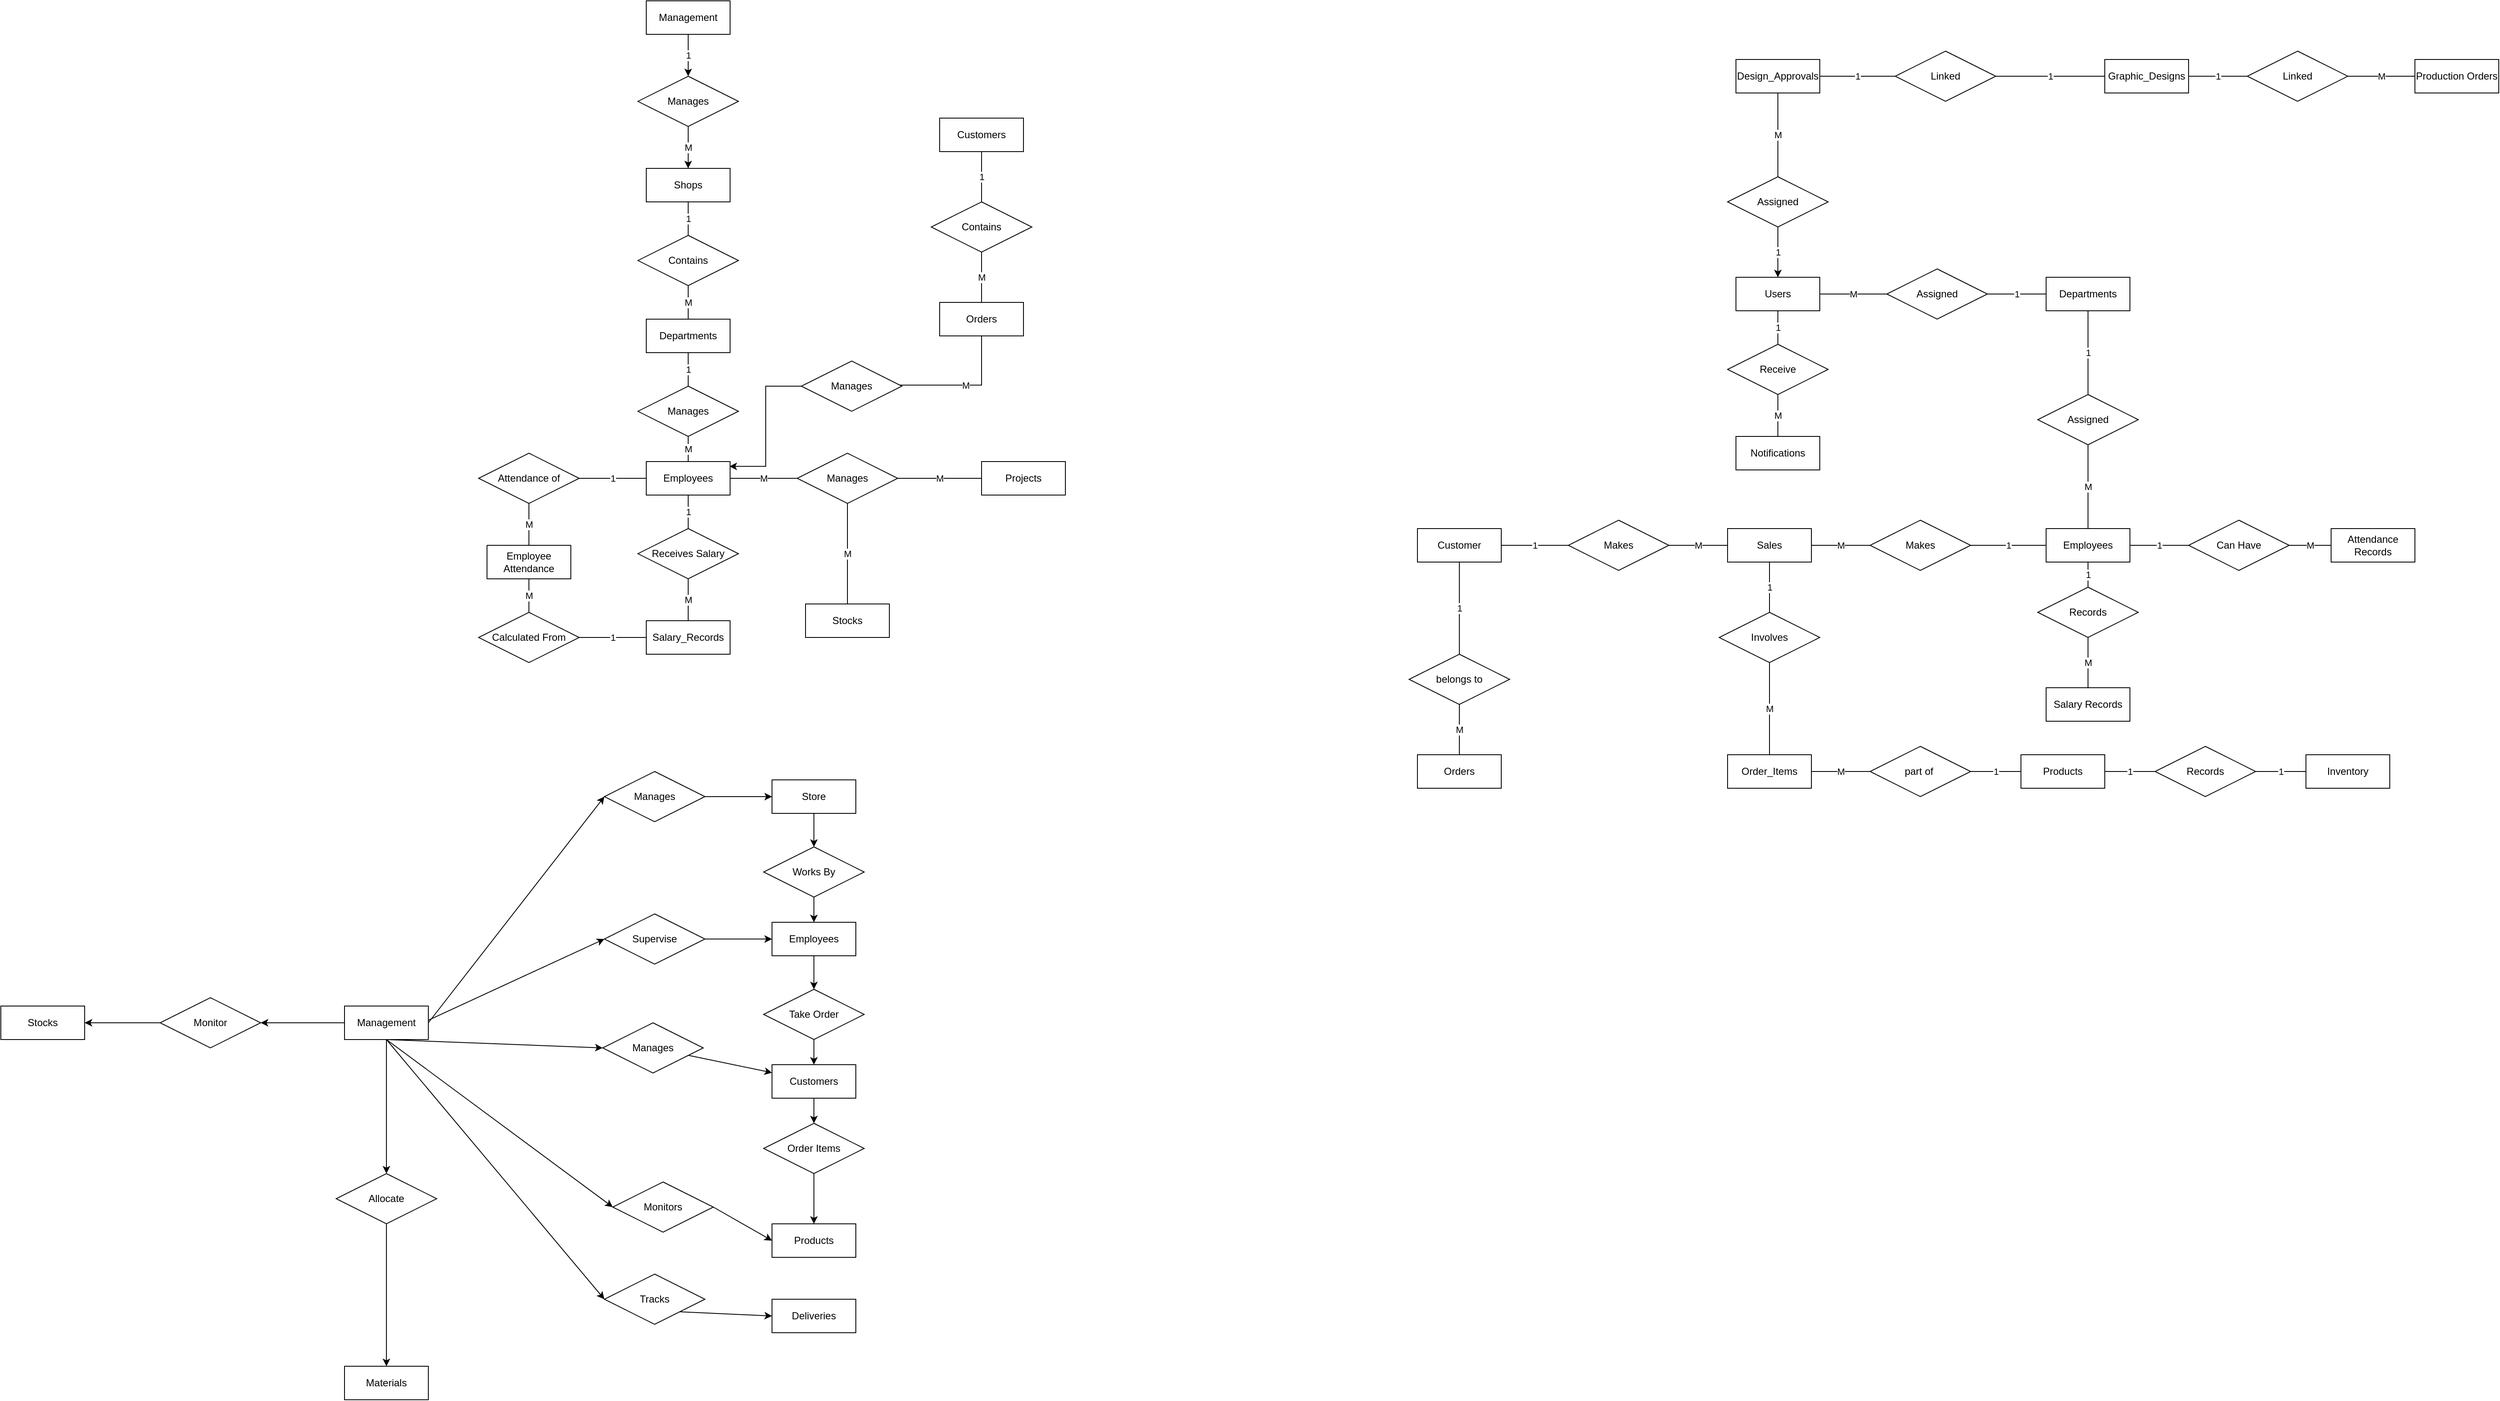<mxfile version="24.9.3">
  <diagram name="Page-1" id="-2oRTopbeBLAJZXDiGkC">
    <mxGraphModel dx="3576" dy="552" grid="1" gridSize="10" guides="1" tooltips="1" connect="1" arrows="1" fold="1" page="1" pageScale="1" pageWidth="850" pageHeight="1100" math="0" shadow="0">
      <root>
        <mxCell id="0" />
        <mxCell id="1" parent="0" />
        <mxCell id="pV8JznTByNGqoE5kzML4-47" value="1" style="edgeStyle=orthogonalEdgeStyle;rounded=0;orthogonalLoop=1;jettySize=auto;html=1;entryX=0;entryY=0.5;entryDx=0;entryDy=0;endArrow=none;endFill=0;" parent="1" source="pV8JznTByNGqoE5kzML4-12" target="pV8JznTByNGqoE5kzML4-46" edge="1">
          <mxGeometry relative="1" as="geometry" />
        </mxCell>
        <mxCell id="pV8JznTByNGqoE5kzML4-12" value="Customer" style="whiteSpace=wrap;html=1;align=center;" parent="1" vertex="1">
          <mxGeometry x="-540" y="690" width="100" height="40" as="geometry" />
        </mxCell>
        <mxCell id="pV8JznTByNGqoE5kzML4-56" value="1" style="edgeStyle=orthogonalEdgeStyle;rounded=0;orthogonalLoop=1;jettySize=auto;html=1;endArrow=none;endFill=0;" parent="1" source="pV8JznTByNGqoE5kzML4-13" target="pV8JznTByNGqoE5kzML4-55" edge="1">
          <mxGeometry relative="1" as="geometry" />
        </mxCell>
        <mxCell id="pV8JznTByNGqoE5kzML4-13" value="Products" style="whiteSpace=wrap;html=1;align=center;" parent="1" vertex="1">
          <mxGeometry x="180" y="960" width="100" height="40" as="geometry" />
        </mxCell>
        <mxCell id="pV8JznTByNGqoE5kzML4-14" value="Users" style="whiteSpace=wrap;html=1;align=center;" parent="1" vertex="1">
          <mxGeometry x="-160" y="390" width="100" height="40" as="geometry" />
        </mxCell>
        <mxCell id="pV8JznTByNGqoE5kzML4-41" value="1" style="edgeStyle=orthogonalEdgeStyle;rounded=0;orthogonalLoop=1;jettySize=auto;html=1;exitX=0.5;exitY=1;exitDx=0;exitDy=0;entryX=0.5;entryY=0;entryDx=0;entryDy=0;endArrow=none;endFill=0;" parent="1" source="pV8JznTByNGqoE5kzML4-19" target="pV8JznTByNGqoE5kzML4-40" edge="1">
          <mxGeometry relative="1" as="geometry" />
        </mxCell>
        <mxCell id="pV8JznTByNGqoE5kzML4-19" value="Departments" style="whiteSpace=wrap;html=1;align=center;" parent="1" vertex="1">
          <mxGeometry x="210" y="390" width="100" height="40" as="geometry" />
        </mxCell>
        <mxCell id="pV8JznTByNGqoE5kzML4-45" value="1" style="edgeStyle=orthogonalEdgeStyle;rounded=0;orthogonalLoop=1;jettySize=auto;html=1;exitX=0;exitY=0.5;exitDx=0;exitDy=0;entryX=1;entryY=0.5;entryDx=0;entryDy=0;endArrow=none;endFill=0;" parent="1" source="pV8JznTByNGqoE5kzML4-20" target="pV8JznTByNGqoE5kzML4-43" edge="1">
          <mxGeometry relative="1" as="geometry" />
        </mxCell>
        <mxCell id="pV8JznTByNGqoE5kzML4-62" value="1" style="edgeStyle=orthogonalEdgeStyle;rounded=0;orthogonalLoop=1;jettySize=auto;html=1;exitX=1;exitY=0.5;exitDx=0;exitDy=0;entryX=0;entryY=0.5;entryDx=0;entryDy=0;endArrow=none;endFill=0;" parent="1" source="pV8JznTByNGqoE5kzML4-20" target="pV8JznTByNGqoE5kzML4-61" edge="1">
          <mxGeometry relative="1" as="geometry" />
        </mxCell>
        <mxCell id="pV8JznTByNGqoE5kzML4-65" value="1" style="edgeStyle=orthogonalEdgeStyle;rounded=0;orthogonalLoop=1;jettySize=auto;html=1;exitX=0.5;exitY=1;exitDx=0;exitDy=0;entryX=0.5;entryY=0;entryDx=0;entryDy=0;endArrow=none;endFill=0;" parent="1" source="pV8JznTByNGqoE5kzML4-20" target="pV8JznTByNGqoE5kzML4-64" edge="1">
          <mxGeometry relative="1" as="geometry" />
        </mxCell>
        <mxCell id="pV8JznTByNGqoE5kzML4-20" value="Employees" style="whiteSpace=wrap;html=1;align=center;" parent="1" vertex="1">
          <mxGeometry x="210" y="690" width="100" height="40" as="geometry" />
        </mxCell>
        <mxCell id="pV8JznTByNGqoE5kzML4-50" value="1" style="edgeStyle=orthogonalEdgeStyle;rounded=0;orthogonalLoop=1;jettySize=auto;html=1;exitX=0.5;exitY=1;exitDx=0;exitDy=0;entryX=0.5;entryY=0;entryDx=0;entryDy=0;endArrow=none;endFill=0;" parent="1" source="pV8JznTByNGqoE5kzML4-21" target="pV8JznTByNGqoE5kzML4-49" edge="1">
          <mxGeometry relative="1" as="geometry" />
        </mxCell>
        <mxCell id="pV8JznTByNGqoE5kzML4-21" value="Sales" style="whiteSpace=wrap;html=1;align=center;" parent="1" vertex="1">
          <mxGeometry x="-170" y="690" width="100" height="40" as="geometry" />
        </mxCell>
        <mxCell id="pV8JznTByNGqoE5kzML4-81" value="M" style="edgeStyle=orthogonalEdgeStyle;rounded=0;orthogonalLoop=1;jettySize=auto;html=1;endArrow=none;endFill=0;" parent="1" source="pV8JznTByNGqoE5kzML4-22" target="pV8JznTByNGqoE5kzML4-79" edge="1">
          <mxGeometry relative="1" as="geometry" />
        </mxCell>
        <mxCell id="pV8JznTByNGqoE5kzML4-22" value="Orders" style="whiteSpace=wrap;html=1;align=center;" parent="1" vertex="1">
          <mxGeometry x="-540" y="960" width="100" height="40" as="geometry" />
        </mxCell>
        <mxCell id="pV8JznTByNGqoE5kzML4-54" value="M" style="edgeStyle=orthogonalEdgeStyle;rounded=0;orthogonalLoop=1;jettySize=auto;html=1;exitX=1;exitY=0.5;exitDx=0;exitDy=0;entryX=0;entryY=0.5;entryDx=0;entryDy=0;endArrow=none;endFill=0;" parent="1" source="pV8JznTByNGqoE5kzML4-23" target="pV8JznTByNGqoE5kzML4-52" edge="1">
          <mxGeometry relative="1" as="geometry" />
        </mxCell>
        <mxCell id="pV8JznTByNGqoE5kzML4-23" value="Order_Items" style="whiteSpace=wrap;html=1;align=center;" parent="1" vertex="1">
          <mxGeometry x="-170" y="960" width="100" height="40" as="geometry" />
        </mxCell>
        <mxCell id="pV8JznTByNGqoE5kzML4-24" value="Inventory" style="whiteSpace=wrap;html=1;align=center;" parent="1" vertex="1">
          <mxGeometry x="520" y="960" width="100" height="40" as="geometry" />
        </mxCell>
        <mxCell id="pV8JznTByNGqoE5kzML4-68" value="1" style="edgeStyle=orthogonalEdgeStyle;rounded=0;orthogonalLoop=1;jettySize=auto;html=1;endArrow=none;endFill=0;entryX=1;entryY=0.5;entryDx=0;entryDy=0;exitX=0;exitY=0.5;exitDx=0;exitDy=0;" parent="1" source="pV8JznTByNGqoE5kzML4-25" target="pV8JznTByNGqoE5kzML4-69" edge="1">
          <mxGeometry relative="1" as="geometry">
            <mxPoint x="575" y="148" as="targetPoint" />
            <Array as="points">
              <mxPoint x="280" y="150" />
              <mxPoint x="280" y="150" />
            </Array>
          </mxGeometry>
        </mxCell>
        <mxCell id="pV8JznTByNGqoE5kzML4-25" value="Graphic_Designs" style="whiteSpace=wrap;html=1;align=center;" parent="1" vertex="1">
          <mxGeometry x="280" y="130" width="100" height="40" as="geometry" />
        </mxCell>
        <mxCell id="pV8JznTByNGqoE5kzML4-59" value="M" style="edgeStyle=orthogonalEdgeStyle;rounded=0;orthogonalLoop=1;jettySize=auto;html=1;entryX=1;entryY=0.5;entryDx=0;entryDy=0;endArrow=none;endFill=0;" parent="1" source="pV8JznTByNGqoE5kzML4-26" target="pV8JznTByNGqoE5kzML4-58" edge="1">
          <mxGeometry relative="1" as="geometry" />
        </mxCell>
        <mxCell id="pV8JznTByNGqoE5kzML4-26" value="Production Orders" style="whiteSpace=wrap;html=1;align=center;" parent="1" vertex="1">
          <mxGeometry x="650" y="130" width="100" height="40" as="geometry" />
        </mxCell>
        <mxCell id="pV8JznTByNGqoE5kzML4-27" value="Attendance Records" style="whiteSpace=wrap;html=1;align=center;" parent="1" vertex="1">
          <mxGeometry x="550" y="690" width="100" height="40" as="geometry" />
        </mxCell>
        <mxCell id="pV8JznTByNGqoE5kzML4-28" value="Salary Records" style="whiteSpace=wrap;html=1;align=center;" parent="1" vertex="1">
          <mxGeometry x="210" y="880" width="100" height="40" as="geometry" />
        </mxCell>
        <mxCell id="pV8JznTByNGqoE5kzML4-29" value="Notifications" style="whiteSpace=wrap;html=1;align=center;" parent="1" vertex="1">
          <mxGeometry x="-160" y="580" width="100" height="40" as="geometry" />
        </mxCell>
        <mxCell id="pV8JznTByNGqoE5kzML4-30" value="Design_Approvals" style="whiteSpace=wrap;html=1;align=center;" parent="1" vertex="1">
          <mxGeometry x="-160" y="130" width="100" height="40" as="geometry" />
        </mxCell>
        <mxCell id="pV8JznTByNGqoE5kzML4-38" value="M" style="edgeStyle=orthogonalEdgeStyle;rounded=0;orthogonalLoop=1;jettySize=auto;html=1;exitX=0;exitY=0.5;exitDx=0;exitDy=0;entryX=1;entryY=0.5;entryDx=0;entryDy=0;endArrow=none;endFill=0;" parent="1" source="pV8JznTByNGqoE5kzML4-37" target="pV8JznTByNGqoE5kzML4-14" edge="1">
          <mxGeometry relative="1" as="geometry" />
        </mxCell>
        <mxCell id="pV8JznTByNGqoE5kzML4-39" value="1" style="edgeStyle=orthogonalEdgeStyle;rounded=0;orthogonalLoop=1;jettySize=auto;html=1;exitX=1;exitY=0.5;exitDx=0;exitDy=0;endArrow=none;endFill=0;" parent="1" source="pV8JznTByNGqoE5kzML4-37" target="pV8JznTByNGqoE5kzML4-19" edge="1">
          <mxGeometry relative="1" as="geometry" />
        </mxCell>
        <mxCell id="pV8JznTByNGqoE5kzML4-37" value="Assigned" style="shape=rhombus;perimeter=rhombusPerimeter;whiteSpace=wrap;html=1;align=center;" parent="1" vertex="1">
          <mxGeometry x="20" y="380" width="120" height="60" as="geometry" />
        </mxCell>
        <mxCell id="pV8JznTByNGqoE5kzML4-42" value="M" style="edgeStyle=orthogonalEdgeStyle;rounded=0;orthogonalLoop=1;jettySize=auto;html=1;exitX=0.5;exitY=1;exitDx=0;exitDy=0;entryX=0.5;entryY=0;entryDx=0;entryDy=0;endArrow=none;endFill=0;" parent="1" source="pV8JznTByNGqoE5kzML4-40" target="pV8JznTByNGqoE5kzML4-20" edge="1">
          <mxGeometry relative="1" as="geometry" />
        </mxCell>
        <mxCell id="pV8JznTByNGqoE5kzML4-40" value="Assigned" style="shape=rhombus;perimeter=rhombusPerimeter;whiteSpace=wrap;html=1;align=center;" parent="1" vertex="1">
          <mxGeometry x="200" y="530" width="120" height="60" as="geometry" />
        </mxCell>
        <mxCell id="pV8JznTByNGqoE5kzML4-44" value="M" style="edgeStyle=orthogonalEdgeStyle;rounded=0;orthogonalLoop=1;jettySize=auto;html=1;exitX=0;exitY=0.5;exitDx=0;exitDy=0;entryX=1;entryY=0.5;entryDx=0;entryDy=0;endArrow=none;endFill=0;" parent="1" source="pV8JznTByNGqoE5kzML4-43" target="pV8JznTByNGqoE5kzML4-21" edge="1">
          <mxGeometry relative="1" as="geometry" />
        </mxCell>
        <mxCell id="pV8JznTByNGqoE5kzML4-43" value="Makes" style="shape=rhombus;perimeter=rhombusPerimeter;whiteSpace=wrap;html=1;align=center;" parent="1" vertex="1">
          <mxGeometry y="680" width="120" height="60" as="geometry" />
        </mxCell>
        <mxCell id="pV8JznTByNGqoE5kzML4-48" value="M" style="edgeStyle=orthogonalEdgeStyle;rounded=0;orthogonalLoop=1;jettySize=auto;html=1;exitX=1;exitY=0.5;exitDx=0;exitDy=0;endArrow=none;endFill=0;" parent="1" source="pV8JznTByNGqoE5kzML4-46" target="pV8JznTByNGqoE5kzML4-21" edge="1">
          <mxGeometry relative="1" as="geometry" />
        </mxCell>
        <mxCell id="pV8JznTByNGqoE5kzML4-46" value="Makes" style="shape=rhombus;perimeter=rhombusPerimeter;whiteSpace=wrap;html=1;align=center;" parent="1" vertex="1">
          <mxGeometry x="-360" y="680" width="120" height="60" as="geometry" />
        </mxCell>
        <mxCell id="pV8JznTByNGqoE5kzML4-51" value="M" style="edgeStyle=orthogonalEdgeStyle;rounded=0;orthogonalLoop=1;jettySize=auto;html=1;exitX=0.5;exitY=1;exitDx=0;exitDy=0;entryX=0.5;entryY=0;entryDx=0;entryDy=0;endArrow=none;endFill=0;" parent="1" source="pV8JznTByNGqoE5kzML4-49" target="pV8JznTByNGqoE5kzML4-23" edge="1">
          <mxGeometry relative="1" as="geometry" />
        </mxCell>
        <mxCell id="pV8JznTByNGqoE5kzML4-49" value="Involves" style="shape=rhombus;perimeter=rhombusPerimeter;whiteSpace=wrap;html=1;align=center;" parent="1" vertex="1">
          <mxGeometry x="-180" y="790" width="120" height="60" as="geometry" />
        </mxCell>
        <mxCell id="pV8JznTByNGqoE5kzML4-53" value="1" style="edgeStyle=orthogonalEdgeStyle;rounded=0;orthogonalLoop=1;jettySize=auto;html=1;exitX=1;exitY=0.5;exitDx=0;exitDy=0;entryX=0;entryY=0.5;entryDx=0;entryDy=0;endArrow=none;endFill=0;" parent="1" source="pV8JznTByNGqoE5kzML4-52" target="pV8JznTByNGqoE5kzML4-13" edge="1">
          <mxGeometry relative="1" as="geometry" />
        </mxCell>
        <mxCell id="pV8JznTByNGqoE5kzML4-52" value="part of&amp;nbsp;" style="shape=rhombus;perimeter=rhombusPerimeter;whiteSpace=wrap;html=1;align=center;" parent="1" vertex="1">
          <mxGeometry y="950" width="120" height="60" as="geometry" />
        </mxCell>
        <mxCell id="pV8JznTByNGqoE5kzML4-57" value="1" style="edgeStyle=orthogonalEdgeStyle;rounded=0;orthogonalLoop=1;jettySize=auto;html=1;exitX=1;exitY=0.5;exitDx=0;exitDy=0;entryX=0;entryY=0.5;entryDx=0;entryDy=0;endArrow=none;endFill=0;" parent="1" source="pV8JznTByNGqoE5kzML4-55" target="pV8JznTByNGqoE5kzML4-24" edge="1">
          <mxGeometry relative="1" as="geometry" />
        </mxCell>
        <mxCell id="pV8JznTByNGqoE5kzML4-55" value="Records" style="shape=rhombus;perimeter=rhombusPerimeter;whiteSpace=wrap;html=1;align=center;" parent="1" vertex="1">
          <mxGeometry x="340" y="950" width="120" height="60" as="geometry" />
        </mxCell>
        <mxCell id="pV8JznTByNGqoE5kzML4-60" value="1" style="edgeStyle=orthogonalEdgeStyle;rounded=0;orthogonalLoop=1;jettySize=auto;html=1;exitX=0;exitY=0.5;exitDx=0;exitDy=0;entryX=1;entryY=0.5;entryDx=0;entryDy=0;endArrow=none;endFill=0;" parent="1" source="pV8JznTByNGqoE5kzML4-58" target="pV8JznTByNGqoE5kzML4-25" edge="1">
          <mxGeometry relative="1" as="geometry" />
        </mxCell>
        <mxCell id="pV8JznTByNGqoE5kzML4-58" value="Linked" style="shape=rhombus;perimeter=rhombusPerimeter;whiteSpace=wrap;html=1;align=center;" parent="1" vertex="1">
          <mxGeometry x="450" y="120" width="120" height="60" as="geometry" />
        </mxCell>
        <mxCell id="pV8JznTByNGqoE5kzML4-63" value="M" style="edgeStyle=orthogonalEdgeStyle;rounded=0;orthogonalLoop=1;jettySize=auto;html=1;exitX=1;exitY=0.5;exitDx=0;exitDy=0;entryX=0;entryY=0.5;entryDx=0;entryDy=0;endArrow=none;endFill=0;" parent="1" source="pV8JznTByNGqoE5kzML4-61" target="pV8JznTByNGqoE5kzML4-27" edge="1">
          <mxGeometry relative="1" as="geometry" />
        </mxCell>
        <mxCell id="pV8JznTByNGqoE5kzML4-61" value="Can Have" style="shape=rhombus;perimeter=rhombusPerimeter;whiteSpace=wrap;html=1;align=center;" parent="1" vertex="1">
          <mxGeometry x="380" y="680" width="120" height="60" as="geometry" />
        </mxCell>
        <mxCell id="pV8JznTByNGqoE5kzML4-66" value="M" style="edgeStyle=orthogonalEdgeStyle;rounded=0;orthogonalLoop=1;jettySize=auto;html=1;endArrow=none;endFill=0;" parent="1" source="pV8JznTByNGqoE5kzML4-64" target="pV8JznTByNGqoE5kzML4-28" edge="1">
          <mxGeometry relative="1" as="geometry" />
        </mxCell>
        <mxCell id="pV8JznTByNGqoE5kzML4-64" value="Records" style="shape=rhombus;perimeter=rhombusPerimeter;whiteSpace=wrap;html=1;align=center;" parent="1" vertex="1">
          <mxGeometry x="200" y="760" width="120" height="60" as="geometry" />
        </mxCell>
        <mxCell id="pV8JznTByNGqoE5kzML4-70" value="1" style="edgeStyle=orthogonalEdgeStyle;rounded=0;orthogonalLoop=1;jettySize=auto;html=1;exitX=0;exitY=0.5;exitDx=0;exitDy=0;entryX=1;entryY=0.5;entryDx=0;entryDy=0;endArrow=none;endFill=0;" parent="1" source="pV8JznTByNGqoE5kzML4-69" target="pV8JznTByNGqoE5kzML4-30" edge="1">
          <mxGeometry relative="1" as="geometry" />
        </mxCell>
        <mxCell id="pV8JznTByNGqoE5kzML4-69" value="Linked" style="shape=rhombus;perimeter=rhombusPerimeter;whiteSpace=wrap;html=1;align=center;" parent="1" vertex="1">
          <mxGeometry x="30" y="120" width="120" height="60" as="geometry" />
        </mxCell>
        <mxCell id="pV8JznTByNGqoE5kzML4-73" value="1" style="edgeStyle=orthogonalEdgeStyle;rounded=0;orthogonalLoop=1;jettySize=auto;html=1;" parent="1" source="pV8JznTByNGqoE5kzML4-72" target="pV8JznTByNGqoE5kzML4-14" edge="1">
          <mxGeometry relative="1" as="geometry">
            <mxPoint x="-160.0" y="412" as="targetPoint" />
          </mxGeometry>
        </mxCell>
        <mxCell id="pV8JznTByNGqoE5kzML4-74" value="M" style="edgeStyle=orthogonalEdgeStyle;rounded=0;orthogonalLoop=1;jettySize=auto;html=1;endArrow=none;endFill=0;" parent="1" source="pV8JznTByNGqoE5kzML4-72" target="pV8JznTByNGqoE5kzML4-30" edge="1">
          <mxGeometry relative="1" as="geometry" />
        </mxCell>
        <mxCell id="pV8JznTByNGqoE5kzML4-72" value="Assigned" style="shape=rhombus;perimeter=rhombusPerimeter;whiteSpace=wrap;html=1;align=center;" parent="1" vertex="1">
          <mxGeometry x="-170" y="270" width="120" height="60" as="geometry" />
        </mxCell>
        <mxCell id="pV8JznTByNGqoE5kzML4-77" value="1" style="edgeStyle=orthogonalEdgeStyle;rounded=0;orthogonalLoop=1;jettySize=auto;html=1;endArrow=none;endFill=0;" parent="1" source="pV8JznTByNGqoE5kzML4-76" target="pV8JznTByNGqoE5kzML4-14" edge="1">
          <mxGeometry relative="1" as="geometry" />
        </mxCell>
        <mxCell id="pV8JznTByNGqoE5kzML4-78" value="M" style="edgeStyle=orthogonalEdgeStyle;rounded=0;orthogonalLoop=1;jettySize=auto;html=1;endArrow=none;endFill=0;" parent="1" source="pV8JznTByNGqoE5kzML4-76" target="pV8JznTByNGqoE5kzML4-29" edge="1">
          <mxGeometry relative="1" as="geometry" />
        </mxCell>
        <mxCell id="pV8JznTByNGqoE5kzML4-76" value="Receive" style="shape=rhombus;perimeter=rhombusPerimeter;whiteSpace=wrap;html=1;align=center;" parent="1" vertex="1">
          <mxGeometry x="-170" y="470" width="120" height="60" as="geometry" />
        </mxCell>
        <mxCell id="pV8JznTByNGqoE5kzML4-80" value="1" style="edgeStyle=orthogonalEdgeStyle;rounded=0;orthogonalLoop=1;jettySize=auto;html=1;entryX=0.5;entryY=1;entryDx=0;entryDy=0;endArrow=none;endFill=0;" parent="1" source="pV8JznTByNGqoE5kzML4-79" target="pV8JznTByNGqoE5kzML4-12" edge="1">
          <mxGeometry relative="1" as="geometry" />
        </mxCell>
        <mxCell id="pV8JznTByNGqoE5kzML4-79" value="belongs to" style="shape=rhombus;perimeter=rhombusPerimeter;whiteSpace=wrap;html=1;align=center;" parent="1" vertex="1">
          <mxGeometry x="-550" y="840" width="120" height="60" as="geometry" />
        </mxCell>
        <mxCell id="pV8JznTByNGqoE5kzML4-86" value="1" style="edgeStyle=orthogonalEdgeStyle;rounded=0;orthogonalLoop=1;jettySize=auto;html=1;exitX=0.5;exitY=1;exitDx=0;exitDy=0;entryX=0.5;entryY=0;entryDx=0;entryDy=0;endArrow=none;endFill=0;" parent="1" source="pV8JznTByNGqoE5kzML4-87" target="pV8JznTByNGqoE5kzML4-91" edge="1">
          <mxGeometry relative="1" as="geometry" />
        </mxCell>
        <mxCell id="pV8JznTByNGqoE5kzML4-87" value="Departments" style="whiteSpace=wrap;html=1;align=center;" parent="1" vertex="1">
          <mxGeometry x="-1460" y="440" width="100" height="40" as="geometry" />
        </mxCell>
        <mxCell id="pV8JznTByNGqoE5kzML4-116" value="1" style="edgeStyle=orthogonalEdgeStyle;rounded=0;orthogonalLoop=1;jettySize=auto;html=1;exitX=0.5;exitY=1;exitDx=0;exitDy=0;entryX=0.5;entryY=0;entryDx=0;entryDy=0;endArrow=none;endFill=0;" parent="1" source="pV8JznTByNGqoE5kzML4-89" target="pV8JznTByNGqoE5kzML4-115" edge="1">
          <mxGeometry relative="1" as="geometry" />
        </mxCell>
        <mxCell id="pV8JznTByNGqoE5kzML4-167" value="M" style="edgeStyle=orthogonalEdgeStyle;rounded=0;orthogonalLoop=1;jettySize=auto;html=1;exitX=1;exitY=0.5;exitDx=0;exitDy=0;endArrow=none;endFill=0;" parent="1" source="pV8JznTByNGqoE5kzML4-89" target="pV8JznTByNGqoE5kzML4-158" edge="1">
          <mxGeometry relative="1" as="geometry" />
        </mxCell>
        <mxCell id="pV8JznTByNGqoE5kzML4-89" value="Employees" style="whiteSpace=wrap;html=1;align=center;" parent="1" vertex="1">
          <mxGeometry x="-1460" y="610" width="100" height="40" as="geometry" />
        </mxCell>
        <mxCell id="pV8JznTByNGqoE5kzML4-90" value="M" style="edgeStyle=orthogonalEdgeStyle;rounded=0;orthogonalLoop=1;jettySize=auto;html=1;exitX=0.5;exitY=1;exitDx=0;exitDy=0;entryX=0.5;entryY=0;entryDx=0;entryDy=0;endArrow=none;endFill=0;" parent="1" source="pV8JznTByNGqoE5kzML4-91" target="pV8JznTByNGqoE5kzML4-89" edge="1">
          <mxGeometry relative="1" as="geometry" />
        </mxCell>
        <mxCell id="pV8JznTByNGqoE5kzML4-91" value="Manages" style="shape=rhombus;perimeter=rhombusPerimeter;whiteSpace=wrap;html=1;align=center;" parent="1" vertex="1">
          <mxGeometry x="-1470" y="520" width="120" height="60" as="geometry" />
        </mxCell>
        <mxCell id="pV8JznTByNGqoE5kzML4-103" value="1" style="edgeStyle=orthogonalEdgeStyle;rounded=0;orthogonalLoop=1;jettySize=auto;html=1;exitX=0.5;exitY=1;exitDx=0;exitDy=0;endArrow=none;endFill=0;" parent="1" source="pV8JznTByNGqoE5kzML4-101" target="pV8JznTByNGqoE5kzML4-102" edge="1">
          <mxGeometry relative="1" as="geometry" />
        </mxCell>
        <mxCell id="pV8JznTByNGqoE5kzML4-101" value="Shops" style="whiteSpace=wrap;html=1;align=center;" parent="1" vertex="1">
          <mxGeometry x="-1460" y="260" width="100" height="40" as="geometry" />
        </mxCell>
        <mxCell id="pV8JznTByNGqoE5kzML4-104" value="M" style="edgeStyle=orthogonalEdgeStyle;rounded=0;orthogonalLoop=1;jettySize=auto;html=1;exitX=0.5;exitY=1;exitDx=0;exitDy=0;endArrow=none;endFill=0;" parent="1" source="pV8JznTByNGqoE5kzML4-102" target="pV8JznTByNGqoE5kzML4-87" edge="1">
          <mxGeometry relative="1" as="geometry" />
        </mxCell>
        <mxCell id="pV8JznTByNGqoE5kzML4-102" value="Contains" style="shape=rhombus;perimeter=rhombusPerimeter;whiteSpace=wrap;html=1;align=center;" parent="1" vertex="1">
          <mxGeometry x="-1470" y="340" width="120" height="60" as="geometry" />
        </mxCell>
        <mxCell id="pV8JznTByNGqoE5kzML4-119" value="M" style="edgeStyle=orthogonalEdgeStyle;rounded=0;orthogonalLoop=1;jettySize=auto;html=1;exitX=0.5;exitY=1;exitDx=0;exitDy=0;entryX=0.5;entryY=0;entryDx=0;entryDy=0;endArrow=none;endFill=0;" parent="1" source="pV8JznTByNGqoE5kzML4-106" target="pV8JznTByNGqoE5kzML4-118" edge="1">
          <mxGeometry relative="1" as="geometry" />
        </mxCell>
        <mxCell id="pV8JznTByNGqoE5kzML4-106" value="Employee Attendance" style="whiteSpace=wrap;html=1;align=center;" parent="1" vertex="1">
          <mxGeometry x="-1650" y="710" width="100" height="40" as="geometry" />
        </mxCell>
        <mxCell id="pV8JznTByNGqoE5kzML4-109" value="1" style="edgeStyle=orthogonalEdgeStyle;rounded=0;orthogonalLoop=1;jettySize=auto;html=1;exitX=1;exitY=0.5;exitDx=0;exitDy=0;endArrow=none;endFill=0;" parent="1" source="pV8JznTByNGqoE5kzML4-107" target="pV8JznTByNGqoE5kzML4-89" edge="1">
          <mxGeometry relative="1" as="geometry" />
        </mxCell>
        <mxCell id="pV8JznTByNGqoE5kzML4-107" value="Attendance of" style="shape=rhombus;perimeter=rhombusPerimeter;whiteSpace=wrap;html=1;align=center;" parent="1" vertex="1">
          <mxGeometry x="-1660" y="600" width="120" height="60" as="geometry" />
        </mxCell>
        <mxCell id="pV8JznTByNGqoE5kzML4-108" value="M" style="edgeStyle=orthogonalEdgeStyle;rounded=0;orthogonalLoop=1;jettySize=auto;html=1;exitX=0.5;exitY=0;exitDx=0;exitDy=0;endArrow=none;endFill=0;entryX=0.5;entryY=1;entryDx=0;entryDy=0;" parent="1" source="pV8JznTByNGqoE5kzML4-106" target="pV8JznTByNGqoE5kzML4-107" edge="1">
          <mxGeometry relative="1" as="geometry">
            <mxPoint x="-1580" y="670" as="targetPoint" />
          </mxGeometry>
        </mxCell>
        <mxCell id="pV8JznTByNGqoE5kzML4-114" value="Salary_Records" style="whiteSpace=wrap;html=1;align=center;" parent="1" vertex="1">
          <mxGeometry x="-1460" y="800" width="100" height="40" as="geometry" />
        </mxCell>
        <mxCell id="pV8JznTByNGqoE5kzML4-117" value="M" style="edgeStyle=orthogonalEdgeStyle;rounded=0;orthogonalLoop=1;jettySize=auto;html=1;exitX=0.5;exitY=1;exitDx=0;exitDy=0;entryX=0.5;entryY=0;entryDx=0;entryDy=0;endArrow=none;endFill=0;" parent="1" source="pV8JznTByNGqoE5kzML4-115" target="pV8JznTByNGqoE5kzML4-114" edge="1">
          <mxGeometry relative="1" as="geometry" />
        </mxCell>
        <mxCell id="pV8JznTByNGqoE5kzML4-115" value="Receives Salary" style="shape=rhombus;perimeter=rhombusPerimeter;whiteSpace=wrap;html=1;align=center;" parent="1" vertex="1">
          <mxGeometry x="-1470" y="690" width="120" height="60" as="geometry" />
        </mxCell>
        <mxCell id="pV8JznTByNGqoE5kzML4-120" value="1" style="edgeStyle=orthogonalEdgeStyle;rounded=0;orthogonalLoop=1;jettySize=auto;html=1;exitX=1;exitY=0.5;exitDx=0;exitDy=0;entryX=0;entryY=0.5;entryDx=0;entryDy=0;endArrow=none;endFill=0;" parent="1" source="pV8JznTByNGqoE5kzML4-118" target="pV8JznTByNGqoE5kzML4-114" edge="1">
          <mxGeometry relative="1" as="geometry" />
        </mxCell>
        <mxCell id="pV8JznTByNGqoE5kzML4-118" value="Calculated From" style="shape=rhombus;perimeter=rhombusPerimeter;whiteSpace=wrap;html=1;align=center;" parent="1" vertex="1">
          <mxGeometry x="-1660" y="790" width="120" height="60" as="geometry" />
        </mxCell>
        <mxCell id="pV8JznTByNGqoE5kzML4-125" value="1" style="edgeStyle=orthogonalEdgeStyle;rounded=0;orthogonalLoop=1;jettySize=auto;html=1;exitX=0.5;exitY=1;exitDx=0;exitDy=0;entryX=0.5;entryY=0;entryDx=0;entryDy=0;" parent="1" source="pV8JznTByNGqoE5kzML4-122" target="pV8JznTByNGqoE5kzML4-123" edge="1">
          <mxGeometry relative="1" as="geometry" />
        </mxCell>
        <mxCell id="pV8JznTByNGqoE5kzML4-122" value="Management" style="whiteSpace=wrap;html=1;align=center;" parent="1" vertex="1">
          <mxGeometry x="-1460" y="60" width="100" height="40" as="geometry" />
        </mxCell>
        <mxCell id="pV8JznTByNGqoE5kzML4-124" value="M" style="edgeStyle=orthogonalEdgeStyle;rounded=0;orthogonalLoop=1;jettySize=auto;html=1;exitX=0.5;exitY=1;exitDx=0;exitDy=0;entryX=0.5;entryY=0;entryDx=0;entryDy=0;" parent="1" source="pV8JznTByNGqoE5kzML4-123" target="pV8JznTByNGqoE5kzML4-101" edge="1">
          <mxGeometry relative="1" as="geometry" />
        </mxCell>
        <mxCell id="pV8JznTByNGqoE5kzML4-123" value="Manages" style="shape=rhombus;perimeter=rhombusPerimeter;whiteSpace=wrap;html=1;align=center;" parent="1" vertex="1">
          <mxGeometry x="-1470" y="150" width="120" height="60" as="geometry" />
        </mxCell>
        <mxCell id="pV8JznTByNGqoE5kzML4-168" value="M" style="edgeStyle=orthogonalEdgeStyle;rounded=0;orthogonalLoop=1;jettySize=auto;html=1;exitX=1;exitY=0.5;exitDx=0;exitDy=0;entryX=0;entryY=0.5;entryDx=0;entryDy=0;endArrow=none;endFill=0;" parent="1" source="pV8JznTByNGqoE5kzML4-158" target="pV8JznTByNGqoE5kzML4-164" edge="1">
          <mxGeometry relative="1" as="geometry" />
        </mxCell>
        <mxCell id="pV8JznTByNGqoE5kzML4-174" value="M" style="edgeStyle=orthogonalEdgeStyle;rounded=0;orthogonalLoop=1;jettySize=auto;html=1;exitX=0.5;exitY=1;exitDx=0;exitDy=0;entryX=0.5;entryY=0;entryDx=0;entryDy=0;endArrow=none;endFill=0;" parent="1" source="pV8JznTByNGqoE5kzML4-158" target="pV8JznTByNGqoE5kzML4-166" edge="1">
          <mxGeometry relative="1" as="geometry" />
        </mxCell>
        <mxCell id="pV8JznTByNGqoE5kzML4-175" value="M" style="edgeStyle=orthogonalEdgeStyle;rounded=0;orthogonalLoop=1;jettySize=auto;html=1;exitX=0.981;exitY=0.48;exitDx=0;exitDy=0;entryX=0.5;entryY=1;entryDx=0;entryDy=0;endArrow=none;endFill=0;exitPerimeter=0;" parent="1" source="pV8JznTByNGqoE5kzML4-181" target="pV8JznTByNGqoE5kzML4-165" edge="1">
          <mxGeometry relative="1" as="geometry" />
        </mxCell>
        <mxCell id="pV8JznTByNGqoE5kzML4-158" value="Manages" style="shape=rhombus;perimeter=rhombusPerimeter;whiteSpace=wrap;html=1;align=center;" parent="1" vertex="1">
          <mxGeometry x="-1280" y="600" width="120" height="60" as="geometry" />
        </mxCell>
        <mxCell id="pV8JznTByNGqoE5kzML4-164" value="Projects" style="whiteSpace=wrap;html=1;align=center;" parent="1" vertex="1">
          <mxGeometry x="-1060" y="610" width="100" height="40" as="geometry" />
        </mxCell>
        <mxCell id="pV8JznTByNGqoE5kzML4-165" value="Orders" style="whiteSpace=wrap;html=1;align=center;" parent="1" vertex="1">
          <mxGeometry x="-1110" y="420" width="100" height="40" as="geometry" />
        </mxCell>
        <mxCell id="pV8JznTByNGqoE5kzML4-166" value="Stocks" style="whiteSpace=wrap;html=1;align=center;" parent="1" vertex="1">
          <mxGeometry x="-1270" y="780" width="100" height="40" as="geometry" />
        </mxCell>
        <mxCell id="pV8JznTByNGqoE5kzML4-179" value="1" style="edgeStyle=orthogonalEdgeStyle;rounded=0;orthogonalLoop=1;jettySize=auto;html=1;endArrow=none;endFill=0;" parent="1" source="pV8JznTByNGqoE5kzML4-176" target="pV8JznTByNGqoE5kzML4-177" edge="1">
          <mxGeometry relative="1" as="geometry" />
        </mxCell>
        <mxCell id="pV8JznTByNGqoE5kzML4-176" value="Customers" style="whiteSpace=wrap;html=1;align=center;" parent="1" vertex="1">
          <mxGeometry x="-1110" y="200" width="100" height="40" as="geometry" />
        </mxCell>
        <mxCell id="pV8JznTByNGqoE5kzML4-178" value="M" style="edgeStyle=orthogonalEdgeStyle;rounded=0;orthogonalLoop=1;jettySize=auto;html=1;endArrow=none;endFill=0;" parent="1" source="pV8JznTByNGqoE5kzML4-177" target="pV8JznTByNGqoE5kzML4-165" edge="1">
          <mxGeometry relative="1" as="geometry" />
        </mxCell>
        <mxCell id="pV8JznTByNGqoE5kzML4-177" value="Contains" style="shape=rhombus;perimeter=rhombusPerimeter;whiteSpace=wrap;html=1;align=center;" parent="1" vertex="1">
          <mxGeometry x="-1120" y="300" width="120" height="60" as="geometry" />
        </mxCell>
        <mxCell id="pV8JznTByNGqoE5kzML4-181" value="Manages" style="shape=rhombus;perimeter=rhombusPerimeter;whiteSpace=wrap;html=1;align=center;" parent="1" vertex="1">
          <mxGeometry x="-1275" y="490" width="120" height="60" as="geometry" />
        </mxCell>
        <mxCell id="pV8JznTByNGqoE5kzML4-182" style="edgeStyle=orthogonalEdgeStyle;rounded=0;orthogonalLoop=1;jettySize=auto;html=1;exitX=0;exitY=0.5;exitDx=0;exitDy=0;entryX=0.992;entryY=0.145;entryDx=0;entryDy=0;entryPerimeter=0;" parent="1" source="pV8JznTByNGqoE5kzML4-181" target="pV8JznTByNGqoE5kzML4-89" edge="1">
          <mxGeometry relative="1" as="geometry" />
        </mxCell>
        <mxCell id="0pqv0-jL20OYZXibZxeW-47" style="rounded=0;orthogonalLoop=1;jettySize=auto;html=1;exitX=1;exitY=0.5;exitDx=0;exitDy=0;entryX=0;entryY=0.5;entryDx=0;entryDy=0;" edge="1" parent="1" source="0pqv0-jL20OYZXibZxeW-44" target="0pqv0-jL20OYZXibZxeW-46">
          <mxGeometry relative="1" as="geometry" />
        </mxCell>
        <mxCell id="0pqv0-jL20OYZXibZxeW-73" style="rounded=0;orthogonalLoop=1;jettySize=auto;html=1;exitX=0.5;exitY=1;exitDx=0;exitDy=0;entryX=0;entryY=0.5;entryDx=0;entryDy=0;" edge="1" parent="1" source="0pqv0-jL20OYZXibZxeW-44" target="0pqv0-jL20OYZXibZxeW-66">
          <mxGeometry relative="1" as="geometry">
            <mxPoint x="-1520" y="1170" as="targetPoint" />
          </mxGeometry>
        </mxCell>
        <mxCell id="0pqv0-jL20OYZXibZxeW-82" style="rounded=0;orthogonalLoop=1;jettySize=auto;html=1;exitX=0.5;exitY=1;exitDx=0;exitDy=0;entryX=0.5;entryY=0;entryDx=0;entryDy=0;" edge="1" parent="1" source="0pqv0-jL20OYZXibZxeW-44" target="0pqv0-jL20OYZXibZxeW-57">
          <mxGeometry relative="1" as="geometry" />
        </mxCell>
        <mxCell id="0pqv0-jL20OYZXibZxeW-84" style="rounded=0;orthogonalLoop=1;jettySize=auto;html=1;exitX=0.5;exitY=1;exitDx=0;exitDy=0;entryX=0;entryY=0.5;entryDx=0;entryDy=0;" edge="1" parent="1" source="0pqv0-jL20OYZXibZxeW-44" target="0pqv0-jL20OYZXibZxeW-58">
          <mxGeometry relative="1" as="geometry" />
        </mxCell>
        <mxCell id="0pqv0-jL20OYZXibZxeW-89" style="rounded=0;orthogonalLoop=1;jettySize=auto;html=1;exitX=0.5;exitY=1;exitDx=0;exitDy=0;entryX=0;entryY=0.5;entryDx=0;entryDy=0;" edge="1" parent="1" source="0pqv0-jL20OYZXibZxeW-44" target="0pqv0-jL20OYZXibZxeW-87">
          <mxGeometry relative="1" as="geometry" />
        </mxCell>
        <mxCell id="0pqv0-jL20OYZXibZxeW-90" style="rounded=0;orthogonalLoop=1;jettySize=auto;html=1;exitX=0.5;exitY=1;exitDx=0;exitDy=0;entryX=0;entryY=0.5;entryDx=0;entryDy=0;" edge="1" parent="1" source="0pqv0-jL20OYZXibZxeW-44" target="0pqv0-jL20OYZXibZxeW-59">
          <mxGeometry relative="1" as="geometry" />
        </mxCell>
        <mxCell id="0pqv0-jL20OYZXibZxeW-112" style="rounded=0;orthogonalLoop=1;jettySize=auto;html=1;exitX=0;exitY=0.5;exitDx=0;exitDy=0;entryX=1;entryY=0.5;entryDx=0;entryDy=0;" edge="1" parent="1" source="0pqv0-jL20OYZXibZxeW-44" target="0pqv0-jL20OYZXibZxeW-110">
          <mxGeometry relative="1" as="geometry" />
        </mxCell>
        <mxCell id="0pqv0-jL20OYZXibZxeW-44" value="Management" style="whiteSpace=wrap;html=1;align=center;" vertex="1" parent="1">
          <mxGeometry x="-1820" y="1260" width="100" height="40" as="geometry" />
        </mxCell>
        <mxCell id="0pqv0-jL20OYZXibZxeW-95" style="edgeStyle=orthogonalEdgeStyle;rounded=0;orthogonalLoop=1;jettySize=auto;html=1;exitX=0.5;exitY=1;exitDx=0;exitDy=0;entryX=0.5;entryY=0;entryDx=0;entryDy=0;" edge="1" parent="1" source="0pqv0-jL20OYZXibZxeW-45" target="0pqv0-jL20OYZXibZxeW-69">
          <mxGeometry relative="1" as="geometry" />
        </mxCell>
        <mxCell id="0pqv0-jL20OYZXibZxeW-45" value="Store" style="whiteSpace=wrap;html=1;align=center;" vertex="1" parent="1">
          <mxGeometry x="-1310" y="990" width="100" height="40" as="geometry" />
        </mxCell>
        <mxCell id="0pqv0-jL20OYZXibZxeW-48" style="edgeStyle=orthogonalEdgeStyle;rounded=0;orthogonalLoop=1;jettySize=auto;html=1;exitX=1;exitY=0.5;exitDx=0;exitDy=0;entryX=0;entryY=0.5;entryDx=0;entryDy=0;" edge="1" parent="1" source="0pqv0-jL20OYZXibZxeW-46" target="0pqv0-jL20OYZXibZxeW-45">
          <mxGeometry relative="1" as="geometry" />
        </mxCell>
        <mxCell id="0pqv0-jL20OYZXibZxeW-46" value="Manages" style="shape=rhombus;perimeter=rhombusPerimeter;whiteSpace=wrap;html=1;align=center;" vertex="1" parent="1">
          <mxGeometry x="-1510" y="980" width="120" height="60" as="geometry" />
        </mxCell>
        <mxCell id="0pqv0-jL20OYZXibZxeW-49" value="Products" style="whiteSpace=wrap;html=1;align=center;" vertex="1" parent="1">
          <mxGeometry x="-1310" y="1520" width="100" height="40" as="geometry" />
        </mxCell>
        <mxCell id="0pqv0-jL20OYZXibZxeW-50" value="Deliveries" style="whiteSpace=wrap;html=1;align=center;" vertex="1" parent="1">
          <mxGeometry x="-1310" y="1610" width="100" height="40" as="geometry" />
        </mxCell>
        <mxCell id="0pqv0-jL20OYZXibZxeW-53" value="Materials" style="whiteSpace=wrap;html=1;align=center;" vertex="1" parent="1">
          <mxGeometry x="-1820" y="1690" width="100" height="40" as="geometry" />
        </mxCell>
        <mxCell id="0pqv0-jL20OYZXibZxeW-104" style="rounded=0;orthogonalLoop=1;jettySize=auto;html=1;exitX=0.5;exitY=1;exitDx=0;exitDy=0;entryX=0.5;entryY=0;entryDx=0;entryDy=0;" edge="1" parent="1" source="0pqv0-jL20OYZXibZxeW-55" target="0pqv0-jL20OYZXibZxeW-103">
          <mxGeometry relative="1" as="geometry" />
        </mxCell>
        <mxCell id="0pqv0-jL20OYZXibZxeW-55" value="Employees" style="whiteSpace=wrap;html=1;align=center;" vertex="1" parent="1">
          <mxGeometry x="-1310" y="1160" width="100" height="40" as="geometry" />
        </mxCell>
        <mxCell id="0pqv0-jL20OYZXibZxeW-81" style="rounded=0;orthogonalLoop=1;jettySize=auto;html=1;exitX=0.5;exitY=1;exitDx=0;exitDy=0;entryX=0.5;entryY=0;entryDx=0;entryDy=0;" edge="1" parent="1" source="0pqv0-jL20OYZXibZxeW-57" target="0pqv0-jL20OYZXibZxeW-53">
          <mxGeometry relative="1" as="geometry">
            <mxPoint x="-1770" y="1530" as="sourcePoint" />
            <mxPoint x="-1720" y="1700" as="targetPoint" />
          </mxGeometry>
        </mxCell>
        <mxCell id="0pqv0-jL20OYZXibZxeW-57" value="Allocate" style="shape=rhombus;perimeter=rhombusPerimeter;whiteSpace=wrap;html=1;align=center;" vertex="1" parent="1">
          <mxGeometry x="-1830" y="1460" width="120" height="60" as="geometry" />
        </mxCell>
        <mxCell id="0pqv0-jL20OYZXibZxeW-83" style="rounded=0;orthogonalLoop=1;jettySize=auto;html=1;exitX=1;exitY=0.5;exitDx=0;exitDy=0;entryX=0;entryY=0.5;entryDx=0;entryDy=0;" edge="1" parent="1" source="0pqv0-jL20OYZXibZxeW-58" target="0pqv0-jL20OYZXibZxeW-49">
          <mxGeometry relative="1" as="geometry" />
        </mxCell>
        <mxCell id="0pqv0-jL20OYZXibZxeW-58" value="Monitors" style="shape=rhombus;perimeter=rhombusPerimeter;whiteSpace=wrap;html=1;align=center;" vertex="1" parent="1">
          <mxGeometry x="-1500" y="1470" width="120" height="60" as="geometry" />
        </mxCell>
        <mxCell id="0pqv0-jL20OYZXibZxeW-61" style="rounded=0;orthogonalLoop=1;jettySize=auto;html=1;exitX=1;exitY=1;exitDx=0;exitDy=0;entryX=0;entryY=0.5;entryDx=0;entryDy=0;" edge="1" parent="1" source="0pqv0-jL20OYZXibZxeW-59" target="0pqv0-jL20OYZXibZxeW-50">
          <mxGeometry relative="1" as="geometry">
            <mxPoint x="-1090" y="1490" as="targetPoint" />
          </mxGeometry>
        </mxCell>
        <mxCell id="0pqv0-jL20OYZXibZxeW-59" value="Tracks" style="shape=rhombus;perimeter=rhombusPerimeter;whiteSpace=wrap;html=1;align=center;" vertex="1" parent="1">
          <mxGeometry x="-1510" y="1580" width="120" height="60" as="geometry" />
        </mxCell>
        <mxCell id="0pqv0-jL20OYZXibZxeW-74" style="rounded=0;orthogonalLoop=1;jettySize=auto;html=1;exitX=1;exitY=0.5;exitDx=0;exitDy=0;" edge="1" parent="1" source="0pqv0-jL20OYZXibZxeW-66" target="0pqv0-jL20OYZXibZxeW-55">
          <mxGeometry relative="1" as="geometry">
            <mxPoint x="-1390" y="1190" as="sourcePoint" />
          </mxGeometry>
        </mxCell>
        <mxCell id="0pqv0-jL20OYZXibZxeW-66" value="Supervise" style="shape=rhombus;perimeter=rhombusPerimeter;whiteSpace=wrap;html=1;align=center;" vertex="1" parent="1">
          <mxGeometry x="-1510" y="1150" width="120" height="60" as="geometry" />
        </mxCell>
        <mxCell id="0pqv0-jL20OYZXibZxeW-96" style="edgeStyle=orthogonalEdgeStyle;rounded=0;orthogonalLoop=1;jettySize=auto;html=1;exitX=0.5;exitY=1;exitDx=0;exitDy=0;" edge="1" parent="1" source="0pqv0-jL20OYZXibZxeW-69" target="0pqv0-jL20OYZXibZxeW-55">
          <mxGeometry relative="1" as="geometry" />
        </mxCell>
        <mxCell id="0pqv0-jL20OYZXibZxeW-69" value="Works By" style="shape=rhombus;perimeter=rhombusPerimeter;whiteSpace=wrap;html=1;align=center;" vertex="1" parent="1">
          <mxGeometry x="-1320" y="1070" width="120" height="60" as="geometry" />
        </mxCell>
        <mxCell id="0pqv0-jL20OYZXibZxeW-108" value="" style="edgeStyle=orthogonalEdgeStyle;rounded=0;orthogonalLoop=1;jettySize=auto;html=1;" edge="1" parent="1" source="0pqv0-jL20OYZXibZxeW-85" target="0pqv0-jL20OYZXibZxeW-107">
          <mxGeometry relative="1" as="geometry" />
        </mxCell>
        <mxCell id="0pqv0-jL20OYZXibZxeW-85" value="Customers" style="whiteSpace=wrap;html=1;align=center;" vertex="1" parent="1">
          <mxGeometry x="-1310" y="1330" width="100" height="40" as="geometry" />
        </mxCell>
        <mxCell id="0pqv0-jL20OYZXibZxeW-88" value="" style="rounded=0;orthogonalLoop=1;jettySize=auto;html=1;" edge="1" parent="1" source="0pqv0-jL20OYZXibZxeW-87" target="0pqv0-jL20OYZXibZxeW-85">
          <mxGeometry relative="1" as="geometry" />
        </mxCell>
        <mxCell id="0pqv0-jL20OYZXibZxeW-87" value="Manages" style="shape=rhombus;perimeter=rhombusPerimeter;whiteSpace=wrap;html=1;align=center;" vertex="1" parent="1">
          <mxGeometry x="-1512" y="1280" width="120" height="60" as="geometry" />
        </mxCell>
        <mxCell id="0pqv0-jL20OYZXibZxeW-105" style="rounded=0;orthogonalLoop=1;jettySize=auto;html=1;exitX=0.5;exitY=1;exitDx=0;exitDy=0;entryX=0.5;entryY=0;entryDx=0;entryDy=0;" edge="1" parent="1" source="0pqv0-jL20OYZXibZxeW-103" target="0pqv0-jL20OYZXibZxeW-85">
          <mxGeometry relative="1" as="geometry" />
        </mxCell>
        <mxCell id="0pqv0-jL20OYZXibZxeW-103" value="Take Order" style="shape=rhombus;perimeter=rhombusPerimeter;whiteSpace=wrap;html=1;align=center;" vertex="1" parent="1">
          <mxGeometry x="-1320" y="1240" width="120" height="60" as="geometry" />
        </mxCell>
        <mxCell id="0pqv0-jL20OYZXibZxeW-109" style="edgeStyle=orthogonalEdgeStyle;rounded=0;orthogonalLoop=1;jettySize=auto;html=1;exitX=0.5;exitY=1;exitDx=0;exitDy=0;entryX=0.5;entryY=0;entryDx=0;entryDy=0;" edge="1" parent="1" source="0pqv0-jL20OYZXibZxeW-107" target="0pqv0-jL20OYZXibZxeW-49">
          <mxGeometry relative="1" as="geometry" />
        </mxCell>
        <mxCell id="0pqv0-jL20OYZXibZxeW-107" value="Order Items" style="shape=rhombus;perimeter=rhombusPerimeter;whiteSpace=wrap;html=1;align=center;" vertex="1" parent="1">
          <mxGeometry x="-1320" y="1400" width="120" height="60" as="geometry" />
        </mxCell>
        <mxCell id="0pqv0-jL20OYZXibZxeW-113" style="edgeStyle=orthogonalEdgeStyle;rounded=0;orthogonalLoop=1;jettySize=auto;html=1;exitX=0;exitY=0.5;exitDx=0;exitDy=0;" edge="1" parent="1" source="0pqv0-jL20OYZXibZxeW-110" target="0pqv0-jL20OYZXibZxeW-111">
          <mxGeometry relative="1" as="geometry" />
        </mxCell>
        <mxCell id="0pqv0-jL20OYZXibZxeW-110" value="Monitor" style="shape=rhombus;perimeter=rhombusPerimeter;whiteSpace=wrap;html=1;align=center;" vertex="1" parent="1">
          <mxGeometry x="-2040" y="1250" width="120" height="60" as="geometry" />
        </mxCell>
        <mxCell id="0pqv0-jL20OYZXibZxeW-111" value="Stocks" style="whiteSpace=wrap;html=1;align=center;" vertex="1" parent="1">
          <mxGeometry x="-2230" y="1260" width="100" height="40" as="geometry" />
        </mxCell>
      </root>
    </mxGraphModel>
  </diagram>
</mxfile>

